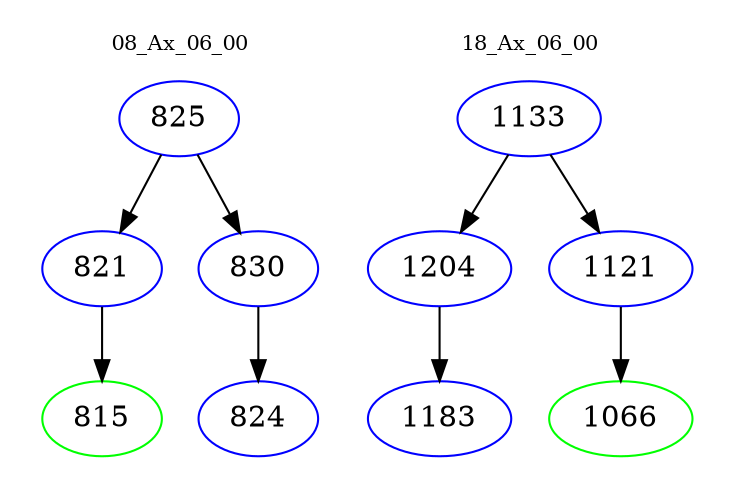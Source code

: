 digraph{
subgraph cluster_0 {
color = white
label = "08_Ax_06_00";
fontsize=10;
T0_825 [label="825", color="blue"]
T0_825 -> T0_821 [color="black"]
T0_821 [label="821", color="blue"]
T0_821 -> T0_815 [color="black"]
T0_815 [label="815", color="green"]
T0_825 -> T0_830 [color="black"]
T0_830 [label="830", color="blue"]
T0_830 -> T0_824 [color="black"]
T0_824 [label="824", color="blue"]
}
subgraph cluster_1 {
color = white
label = "18_Ax_06_00";
fontsize=10;
T1_1133 [label="1133", color="blue"]
T1_1133 -> T1_1204 [color="black"]
T1_1204 [label="1204", color="blue"]
T1_1204 -> T1_1183 [color="black"]
T1_1183 [label="1183", color="blue"]
T1_1133 -> T1_1121 [color="black"]
T1_1121 [label="1121", color="blue"]
T1_1121 -> T1_1066 [color="black"]
T1_1066 [label="1066", color="green"]
}
}
